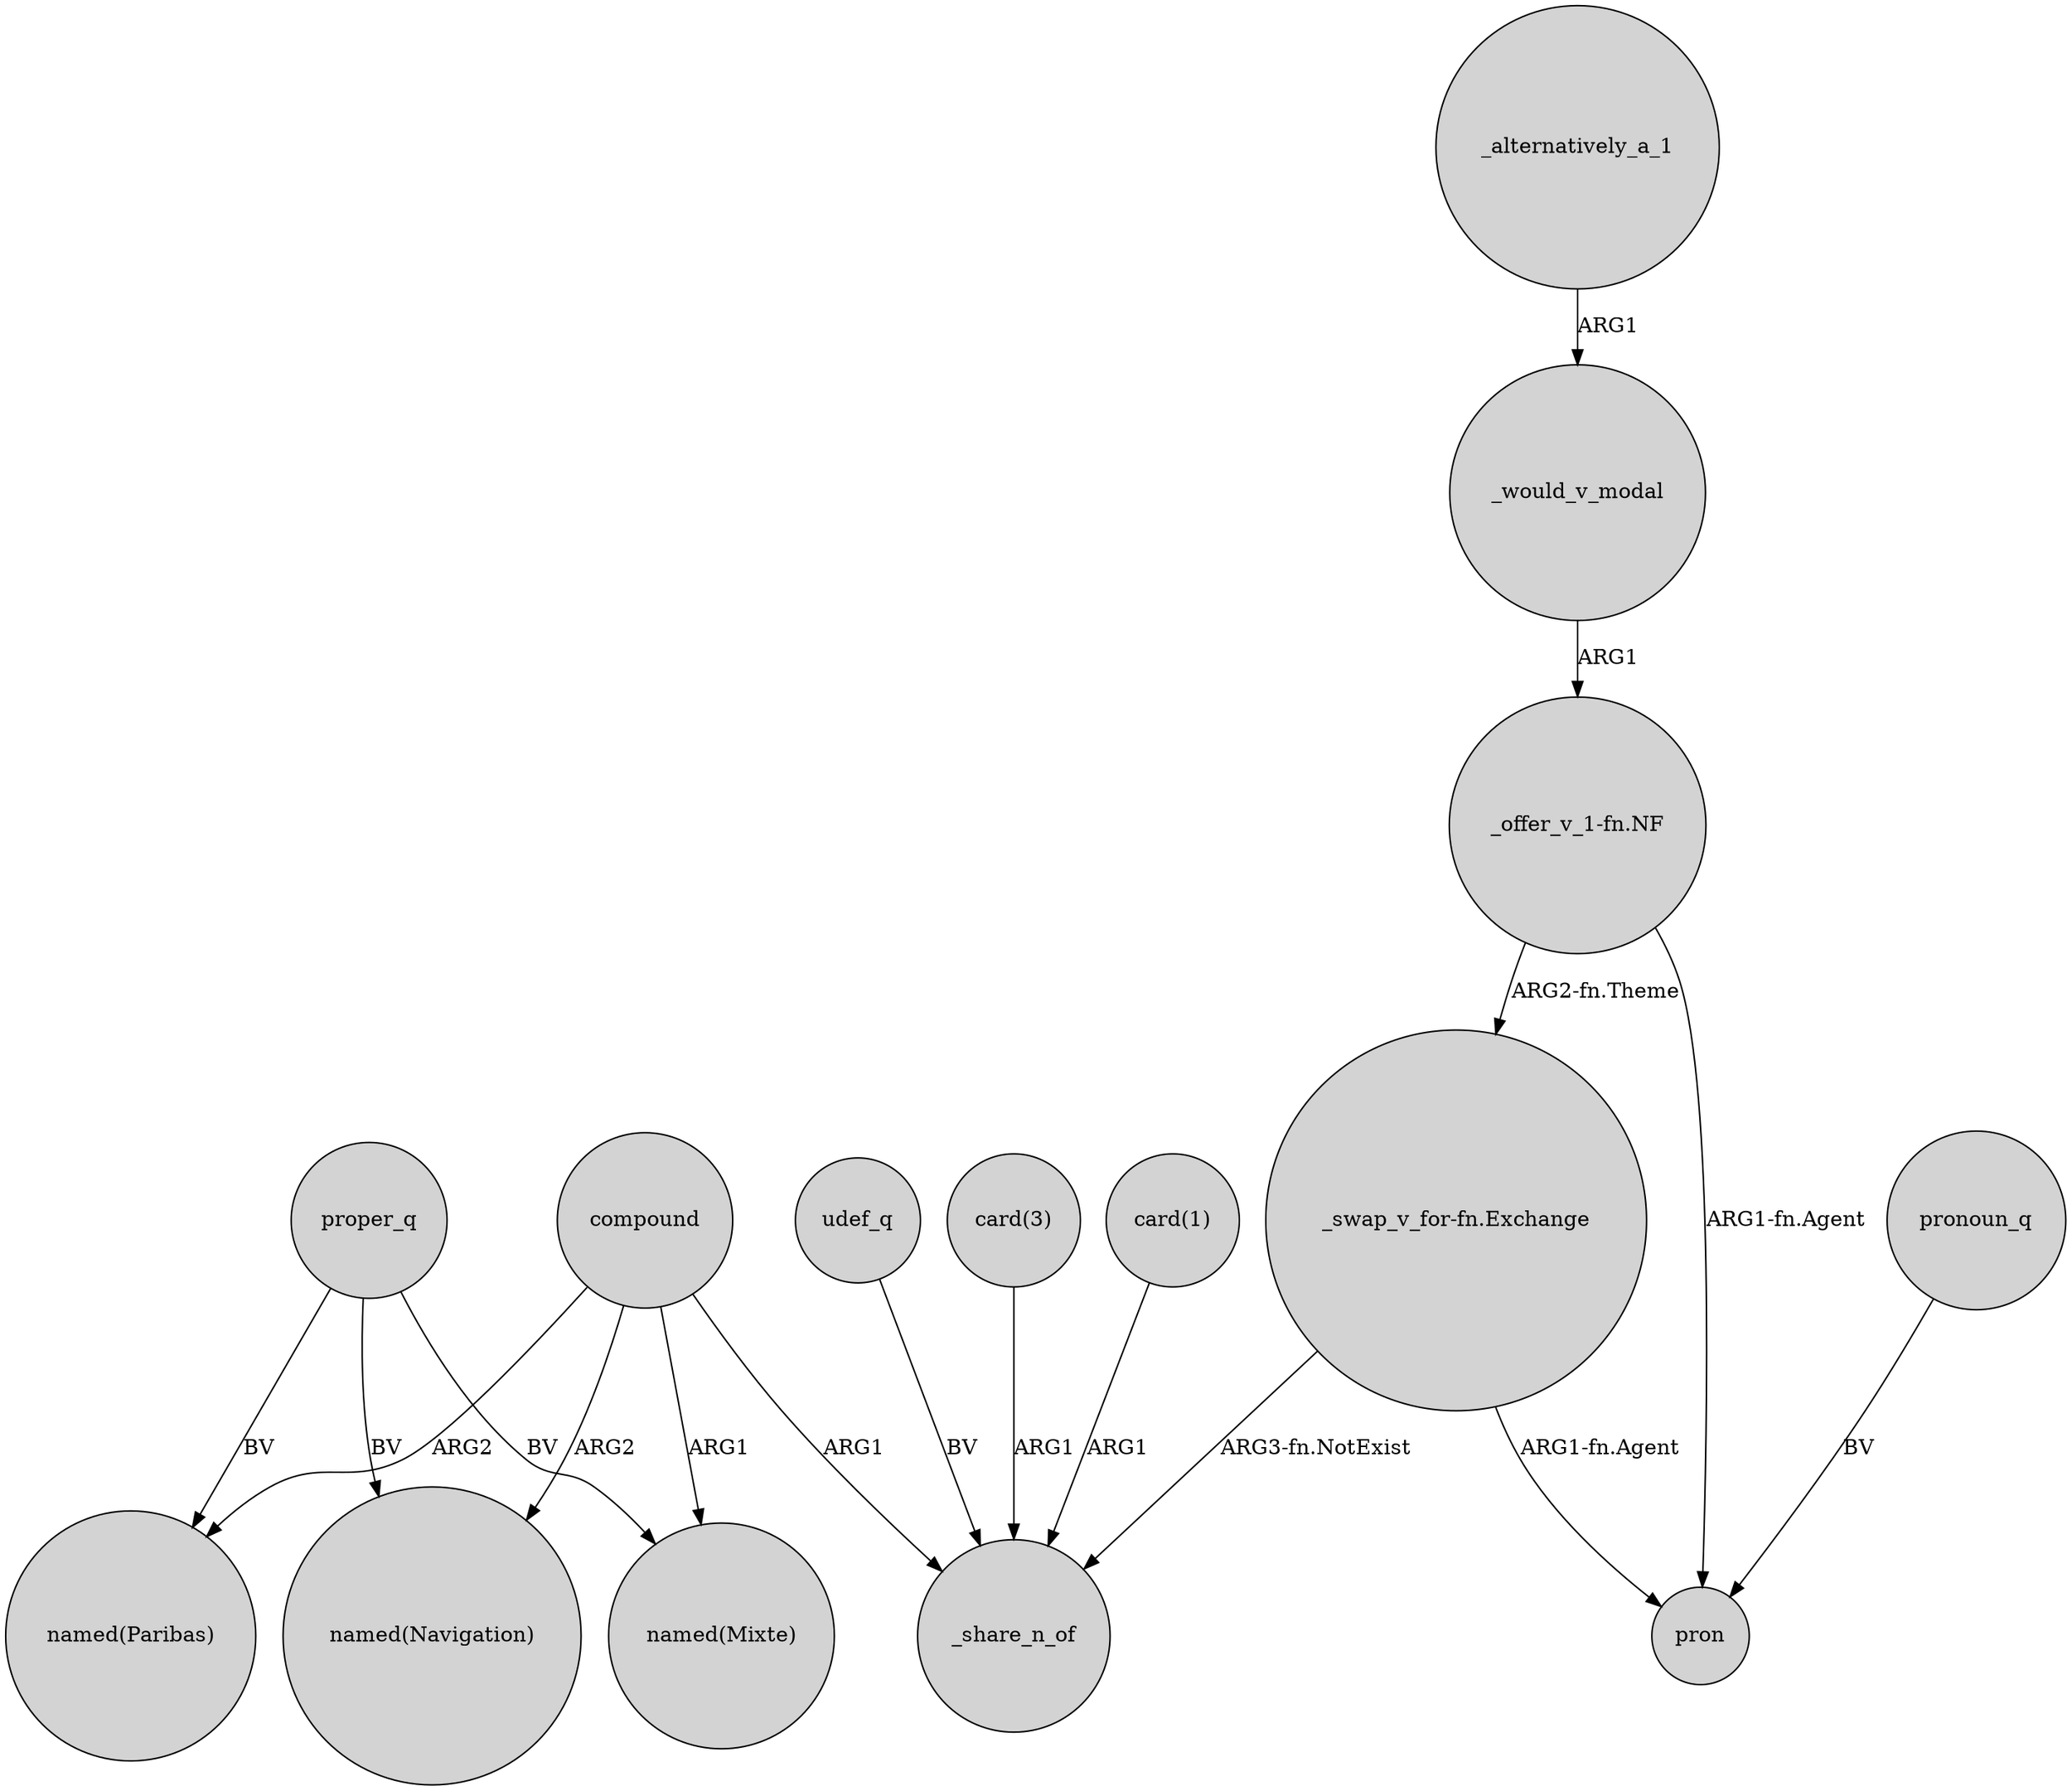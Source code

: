 digraph {
	node [shape=circle style=filled]
	compound -> "named(Mixte)" [label=ARG1]
	compound -> "named(Navigation)" [label=ARG2]
	proper_q -> "named(Paribas)" [label=BV]
	proper_q -> "named(Navigation)" [label=BV]
	pronoun_q -> pron [label=BV]
	"card(3)" -> _share_n_of [label=ARG1]
	"_offer_v_1-fn.NF" -> "_swap_v_for-fn.Exchange" [label="ARG2-fn.Theme"]
	compound -> _share_n_of [label=ARG1]
	"_swap_v_for-fn.Exchange" -> pron [label="ARG1-fn.Agent"]
	_alternatively_a_1 -> _would_v_modal [label=ARG1]
	compound -> "named(Paribas)" [label=ARG2]
	"card(1)" -> _share_n_of [label=ARG1]
	proper_q -> "named(Mixte)" [label=BV]
	_would_v_modal -> "_offer_v_1-fn.NF" [label=ARG1]
	udef_q -> _share_n_of [label=BV]
	"_swap_v_for-fn.Exchange" -> _share_n_of [label="ARG3-fn.NotExist"]
	"_offer_v_1-fn.NF" -> pron [label="ARG1-fn.Agent"]
}

